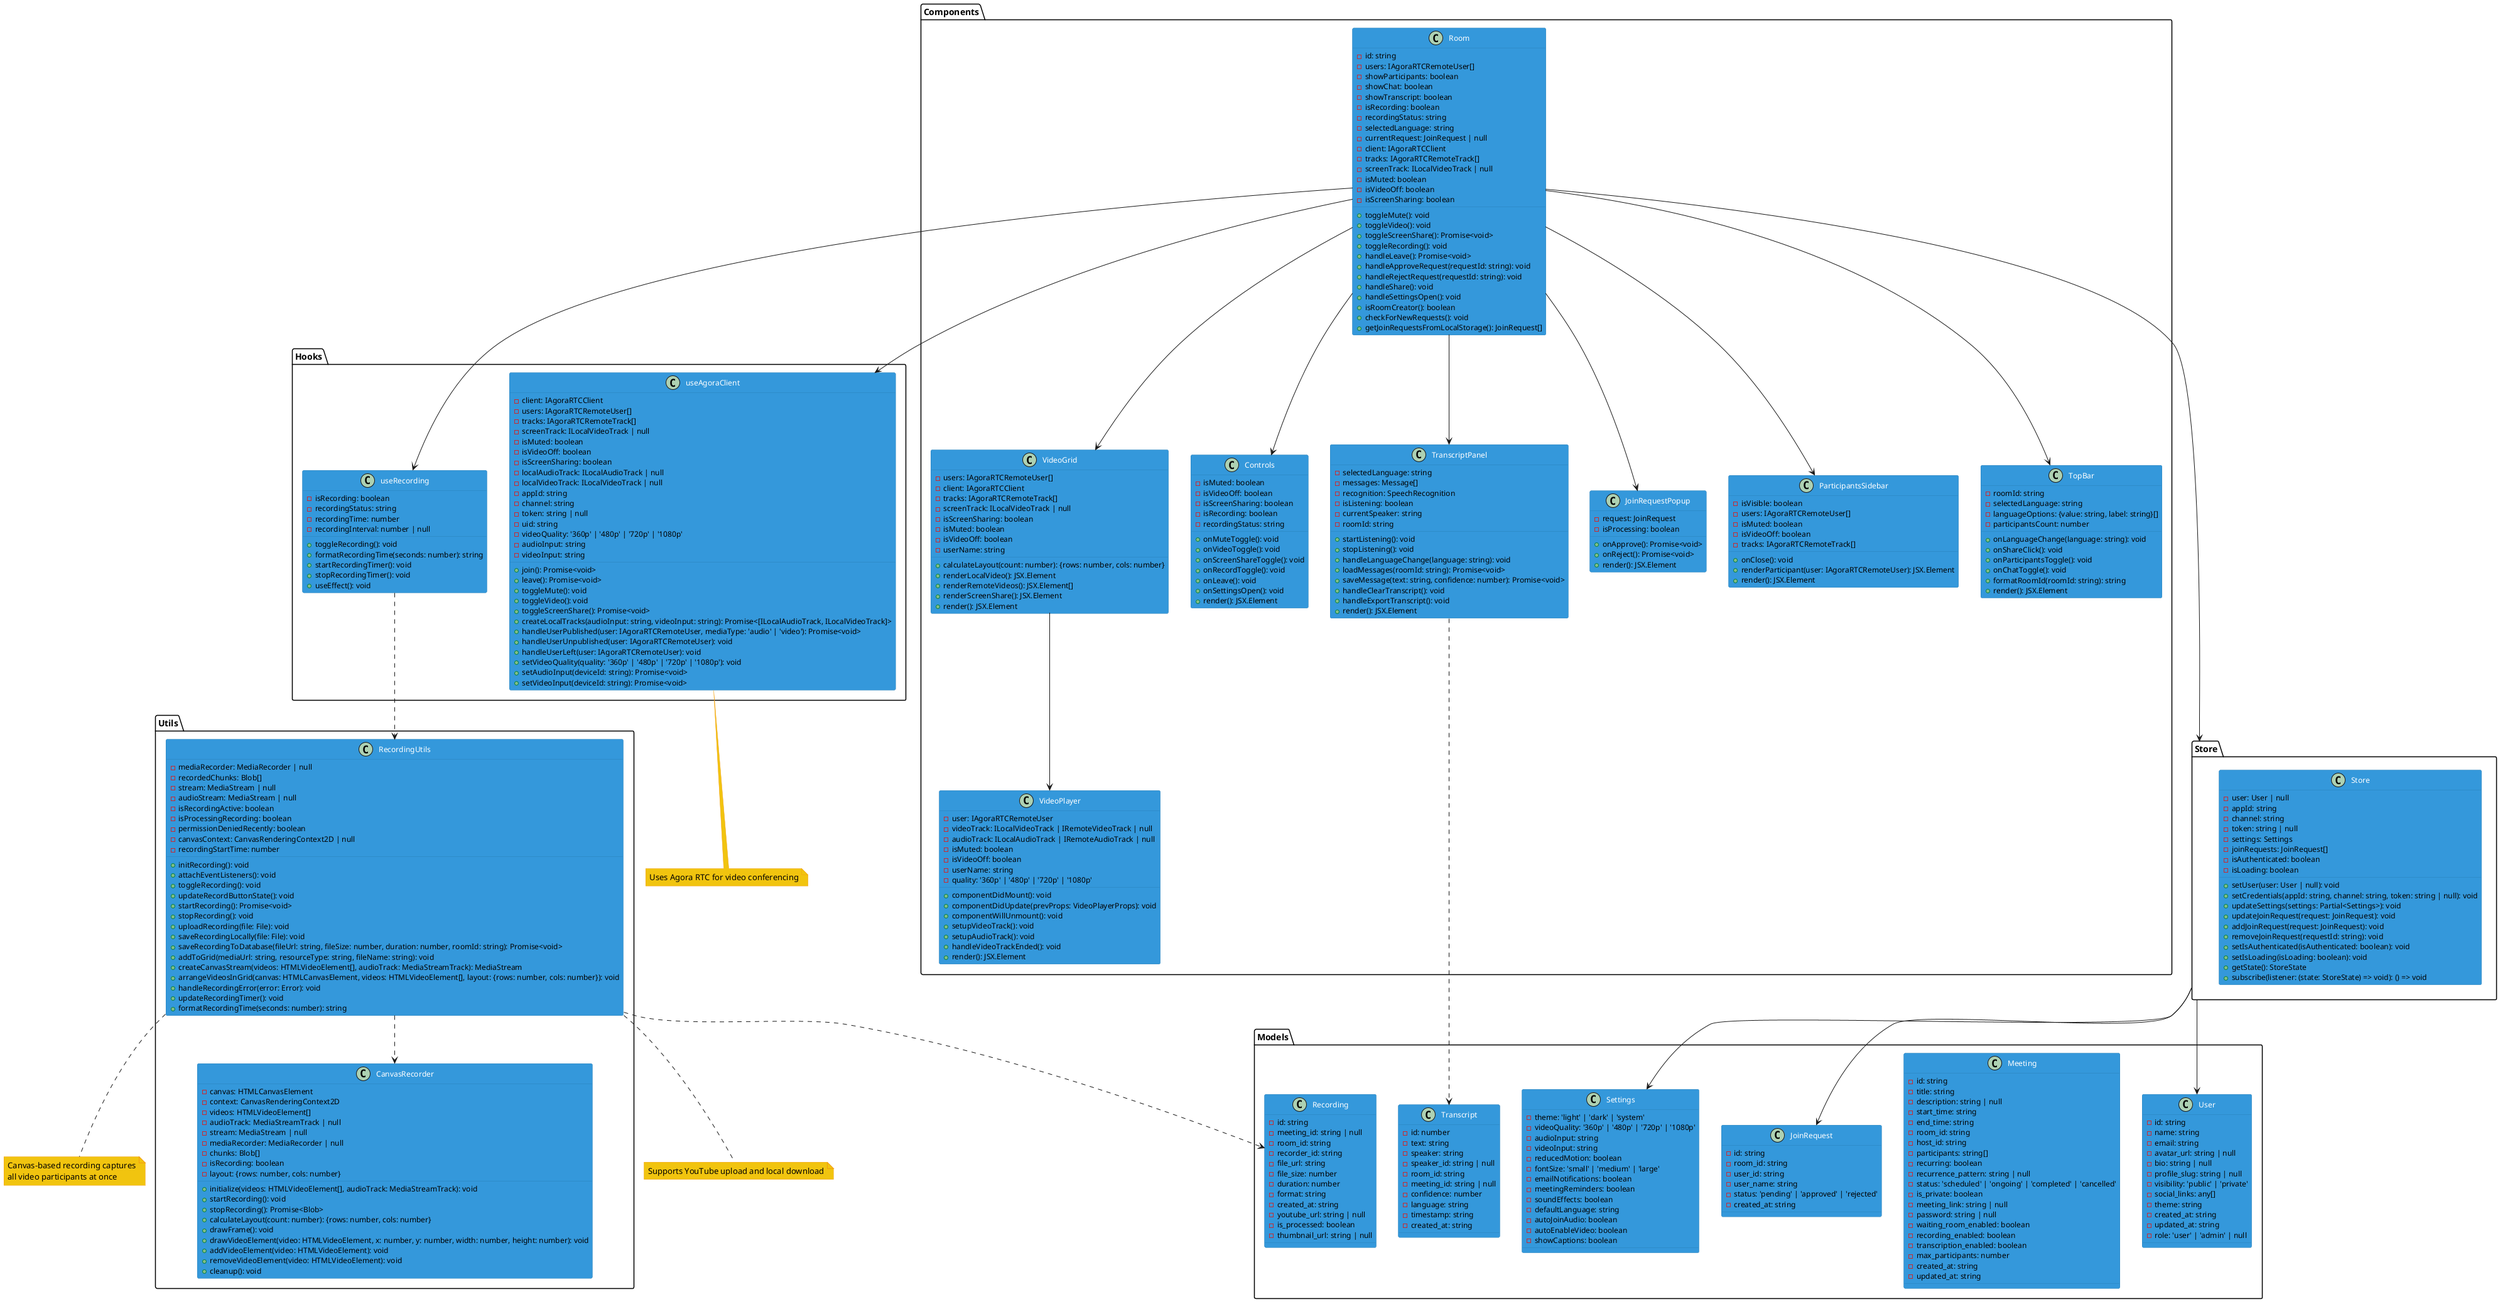 @startuml Video Meeting Application - Class Diagram

skinparam classFontColor #FFFFFF
skinparam classFontSize 14
skinparam classFontName Arial
skinparam classBackgroundColor #3498DB
skinparam classBorderColor #2980B9
skinparam classAttributeFontSize 12
skinparam noteBackgroundColor #F1C40F
skinparam noteBorderColor #F39C12

package "Components" {
  class Room {
    -id: string
    -users: IAgoraRTCRemoteUser[]
    -showParticipants: boolean
    -showChat: boolean
    -showTranscript: boolean
    -isRecording: boolean
    -recordingStatus: string
    -selectedLanguage: string
    -currentRequest: JoinRequest | null
    -client: IAgoraRTCClient
    -tracks: IAgoraRTCRemoteTrack[]
    -screenTrack: ILocalVideoTrack | null
    -isMuted: boolean
    -isVideoOff: boolean
    -isScreenSharing: boolean
    +toggleMute(): void
    +toggleVideo(): void
    +toggleScreenShare(): Promise<void>
    +toggleRecording(): void
    +handleLeave(): Promise<void>
    +handleApproveRequest(requestId: string): void
    +handleRejectRequest(requestId: string): void
    +handleShare(): void
    +handleSettingsOpen(): void
    +isRoomCreator(): boolean
    +checkForNewRequests(): void
    +getJoinRequestsFromLocalStorage(): JoinRequest[]
  }

  class VideoGrid {
    -users: IAgoraRTCRemoteUser[]
    -client: IAgoraRTCClient
    -tracks: IAgoraRTCRemoteTrack[]
    -screenTrack: ILocalVideoTrack | null
    -isScreenSharing: boolean
    -isMuted: boolean
    -isVideoOff: boolean
    -userName: string
    +calculateLayout(count: number): {rows: number, cols: number}
    +renderLocalVideo(): JSX.Element
    +renderRemoteVideos(): JSX.Element[]
    +renderScreenShare(): JSX.Element
    +render(): JSX.Element
  }

  class VideoPlayer {
    -user: IAgoraRTCRemoteUser
    -videoTrack: ILocalVideoTrack | IRemoteVideoTrack | null
    -audioTrack: ILocalAudioTrack | IRemoteAudioTrack | null
    -isMuted: boolean
    -isVideoOff: boolean
    -userName: string
    -quality: '360p' | '480p' | '720p' | '1080p'
    +componentDidMount(): void
    +componentDidUpdate(prevProps: VideoPlayerProps): void
    +componentWillUnmount(): void
    +setupVideoTrack(): void
    +setupAudioTrack(): void
    +handleVideoTrackEnded(): void
    +render(): JSX.Element
  }

  class Controls {
    -isMuted: boolean
    -isVideoOff: boolean
    -isScreenSharing: boolean
    -isRecording: boolean
    -recordingStatus: string
    +onMuteToggle(): void
    +onVideoToggle(): void
    +onScreenShareToggle(): void
    +onRecordToggle(): void
    +onLeave(): void
    +onSettingsOpen(): void
    +render(): JSX.Element
  }

  class TranscriptPanel {
    -selectedLanguage: string
    -messages: Message[]
    -recognition: SpeechRecognition
    -isListening: boolean
    -currentSpeaker: string
    -roomId: string
    +startListening(): void
    +stopListening(): void
    +handleLanguageChange(language: string): void
    +loadMessages(roomId: string): Promise<void>
    +saveMessage(text: string, confidence: number): Promise<void>
    +handleClearTranscript(): void
    +handleExportTranscript(): void
    +render(): JSX.Element
  }

  class JoinRequestPopup {
    -request: JoinRequest
    -isProcessing: boolean
    +onApprove(): Promise<void>
    +onReject(): Promise<void>
    +render(): JSX.Element
  }

  class ParticipantsSidebar {
    -isVisible: boolean
    -users: IAgoraRTCRemoteUser[]
    -isMuted: boolean
    -isVideoOff: boolean
    -tracks: IAgoraRTCRemoteTrack[]
    +onClose(): void
    +renderParticipant(user: IAgoraRTCRemoteUser): JSX.Element
    +render(): JSX.Element
  }

  class TopBar {
    -roomId: string
    -selectedLanguage: string
    -languageOptions: {value: string, label: string}[]
    -participantsCount: number
    +onLanguageChange(language: string): void
    +onShareClick(): void
    +onParticipantsToggle(): void
    +onChatToggle(): void
    +formatRoomId(roomId: string): string
    +render(): JSX.Element
  }
}

package "Hooks" {
  class useAgoraClient {
    -client: IAgoraRTCClient
    -users: IAgoraRTCRemoteUser[]
    -tracks: IAgoraRTCRemoteTrack[]
    -screenTrack: ILocalVideoTrack | null
    -isMuted: boolean
    -isVideoOff: boolean
    -isScreenSharing: boolean
    -localAudioTrack: ILocalAudioTrack | null
    -localVideoTrack: ILocalVideoTrack | null
    -appId: string
    -channel: string
    -token: string | null
    -uid: string
    -videoQuality: '360p' | '480p' | '720p' | '1080p'
    -audioInput: string
    -videoInput: string
    +join(): Promise<void>
    +leave(): Promise<void>
    +toggleMute(): void
    +toggleVideo(): void
    +toggleScreenShare(): Promise<void>
    +createLocalTracks(audioInput: string, videoInput: string): Promise<[ILocalAudioTrack, ILocalVideoTrack]>
    +handleUserPublished(user: IAgoraRTCRemoteUser, mediaType: 'audio' | 'video'): Promise<void>
    +handleUserUnpublished(user: IAgoraRTCRemoteUser): void
    +handleUserLeft(user: IAgoraRTCRemoteUser): void
    +setVideoQuality(quality: '360p' | '480p' | '720p' | '1080p'): void
    +setAudioInput(deviceId: string): Promise<void>
    +setVideoInput(deviceId: string): Promise<void>
  }

  class useRecording {
    -isRecording: boolean
    -recordingStatus: string
    -recordingTime: number
    -recordingInterval: number | null
    +toggleRecording(): void
    +formatRecordingTime(seconds: number): string
    +startRecordingTimer(): void
    +stopRecordingTimer(): void
    +useEffect(): void
  }
}

package "Utils" {
  class RecordingUtils {
    -mediaRecorder: MediaRecorder | null
    -recordedChunks: Blob[]
    -stream: MediaStream | null
    -audioStream: MediaStream | null
    -isRecordingActive: boolean
    -isProcessingRecording: boolean
    -permissionDeniedRecently: boolean
    -canvasContext: CanvasRenderingContext2D | null
    -recordingStartTime: number
    +initRecording(): void
    +attachEventListeners(): void
    +toggleRecording(): void
    +updateRecordButtonState(): void
    +startRecording(): Promise<void>
    +stopRecording(): void
    +uploadRecording(file: File): void
    +saveRecordingLocally(file: File): void
    +saveRecordingToDatabase(fileUrl: string, fileSize: number, duration: number, roomId: string): Promise<void>
    +addToGrid(mediaUrl: string, resourceType: string, fileName: string): void
    +createCanvasStream(videos: HTMLVideoElement[], audioTrack: MediaStreamTrack): MediaStream
    +arrangeVideosInGrid(canvas: HTMLCanvasElement, videos: HTMLVideoElement[], layout: {rows: number, cols: number}): void
    +handleRecordingError(error: Error): void
    +updateRecordingTimer(): void
    +formatRecordingTime(seconds: number): string
  }

  class CanvasRecorder {
    -canvas: HTMLCanvasElement
    -context: CanvasRenderingContext2D
    -videos: HTMLVideoElement[]
    -audioTrack: MediaStreamTrack | null
    -stream: MediaStream | null
    -mediaRecorder: MediaRecorder | null
    -chunks: Blob[]
    -isRecording: boolean
    -layout: {rows: number, cols: number}
    +initialize(videos: HTMLVideoElement[], audioTrack: MediaStreamTrack): void
    +startRecording(): void
    +stopRecording(): Promise<Blob>
    +calculateLayout(count: number): {rows: number, cols: number}
    +drawFrame(): void
    +drawVideoElement(video: HTMLVideoElement, x: number, y: number, width: number, height: number): void
    +addVideoElement(video: HTMLVideoElement): void
    +removeVideoElement(video: HTMLVideoElement): void
    +cleanup(): void
  }
}

package "Store" {
  class Store {
    -user: User | null
    -appId: string
    -channel: string
    -token: string | null
    -settings: Settings
    -joinRequests: JoinRequest[]
    -isAuthenticated: boolean
    -isLoading: boolean
    +setUser(user: User | null): void
    +setCredentials(appId: string, channel: string, token: string | null): void
    +updateSettings(settings: Partial<Settings>): void
    +updateJoinRequest(request: JoinRequest): void
    +addJoinRequest(request: JoinRequest): void
    +removeJoinRequest(requestId: string): void
    +setIsAuthenticated(isAuthenticated: boolean): void
    +setIsLoading(isLoading: boolean): void
    +getState(): StoreState
    +subscribe(listener: (state: StoreState) => void): () => void
  }
}

package "Models" {
  class User {
    -id: string
    -name: string
    -email: string
    -avatar_url: string | null
    -bio: string | null
    -profile_slug: string | null
    -visibility: 'public' | 'private'
    -social_links: any[]
    -theme: string
    -created_at: string
    -updated_at: string
    -role: 'user' | 'admin' | null
  }

  class Meeting {
    -id: string
    -title: string
    -description: string | null
    -start_time: string
    -end_time: string
    -room_id: string
    -host_id: string
    -participants: string[]
    -recurring: boolean
    -recurrence_pattern: string | null
    -status: 'scheduled' | 'ongoing' | 'completed' | 'cancelled'
    -is_private: boolean
    -meeting_link: string | null
    -password: string | null
    -waiting_room_enabled: boolean
    -recording_enabled: boolean
    -transcription_enabled: boolean
    -max_participants: number
    -created_at: string
    -updated_at: string
  }

  class Recording {
    -id: string
    -meeting_id: string | null
    -room_id: string
    -recorder_id: string
    -file_url: string
    -file_size: number
    -duration: number
    -format: string
    -created_at: string
    -youtube_url: string | null
    -is_processed: boolean
    -thumbnail_url: string | null
  }

  class Transcript {
    -id: number
    -text: string
    -speaker: string
    -speaker_id: string | null
    -room_id: string
    -meeting_id: string | null
    -confidence: number
    -language: string
    -timestamp: string
    -created_at: string
  }

  class JoinRequest {
    -id: string
    -room_id: string
    -user_id: string
    -user_name: string
    -status: 'pending' | 'approved' | 'rejected'
    -created_at: string
  }

  class Settings {
    -theme: 'light' | 'dark' | 'system'
    -videoQuality: '360p' | '480p' | '720p' | '1080p'
    -audioInput: string
    -videoInput: string
    -reducedMotion: boolean
    -fontSize: 'small' | 'medium' | 'large'
    -emailNotifications: boolean
    -meetingReminders: boolean
    -soundEffects: boolean
    -defaultLanguage: string
    -autoJoinAudio: boolean
    -autoEnableVideo: boolean
    -showCaptions: boolean
  }
}

note "Canvas-based recording captures\nall video participants at once" as N1
note "Uses Agora RTC for video conferencing" as N2
note "Supports YouTube upload and local download" as N3

RecordingUtils .. N1
useAgoraClient .. N2
RecordingUtils .. N3

' Relationships
Room --> VideoGrid
Room --> Controls
Room --> TranscriptPanel
Room --> JoinRequestPopup
Room --> ParticipantsSidebar
Room --> TopBar
Room --> useAgoraClient
Room --> useRecording
Room --> Store

VideoGrid --> VideoPlayer

useRecording ..> RecordingUtils
RecordingUtils ..> CanvasRecorder

Store --> User
Store --> JoinRequest
Store --> Settings

RecordingUtils ..> Recording
TranscriptPanel ..> Transcript

@enduml
